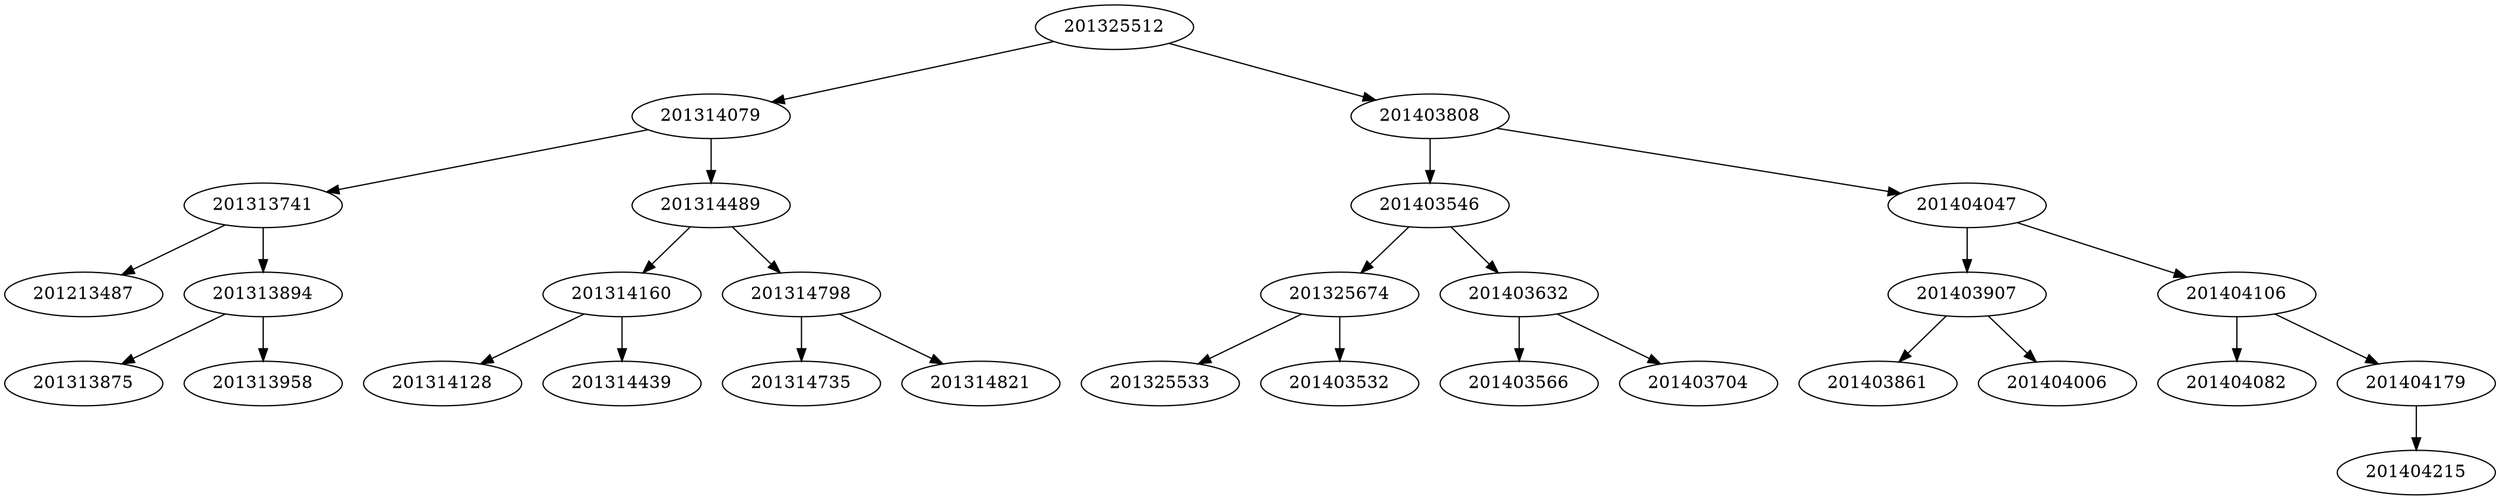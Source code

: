 digraph G{
subgraph matriz{
201325512;

201325512->201314079;

201325512->201403808;

201314079;

201314079->201313741;

201314079->201314489;

201313741;

201313741->201213487;

201313741->201313894;

201213487;

201313894;

201313894->201313875;

201313894->201313958;

201313875;

201313958;

201314489;

201314489->201314160;

201314489->201314798;

201314160;

201314160->201314128;

201314160->201314439;

201314128;

201314439;

201314798;

201314798->201314735;

201314798->201314821;

201314735;

201314821;

201403808;

201403808->201403546;

201403808->201404047;

201403546;

201403546->201325674;

201403546->201403632;

201325674;

201325674->201325533;

201325674->201403532;

201325533;

201403532;

201403632;

201403632->201403566;

201403632->201403704;

201403566;

201403704;

201404047;

201404047->201403907;

201404047->201404106;

201403907;

201403907->201403861;

201403907->201404006;

201403861;

201404006;

201404106;

201404106->201404082;

201404106->201404179;

201404082;

201404179;

201404179->201404215;

201404215;


}
}
